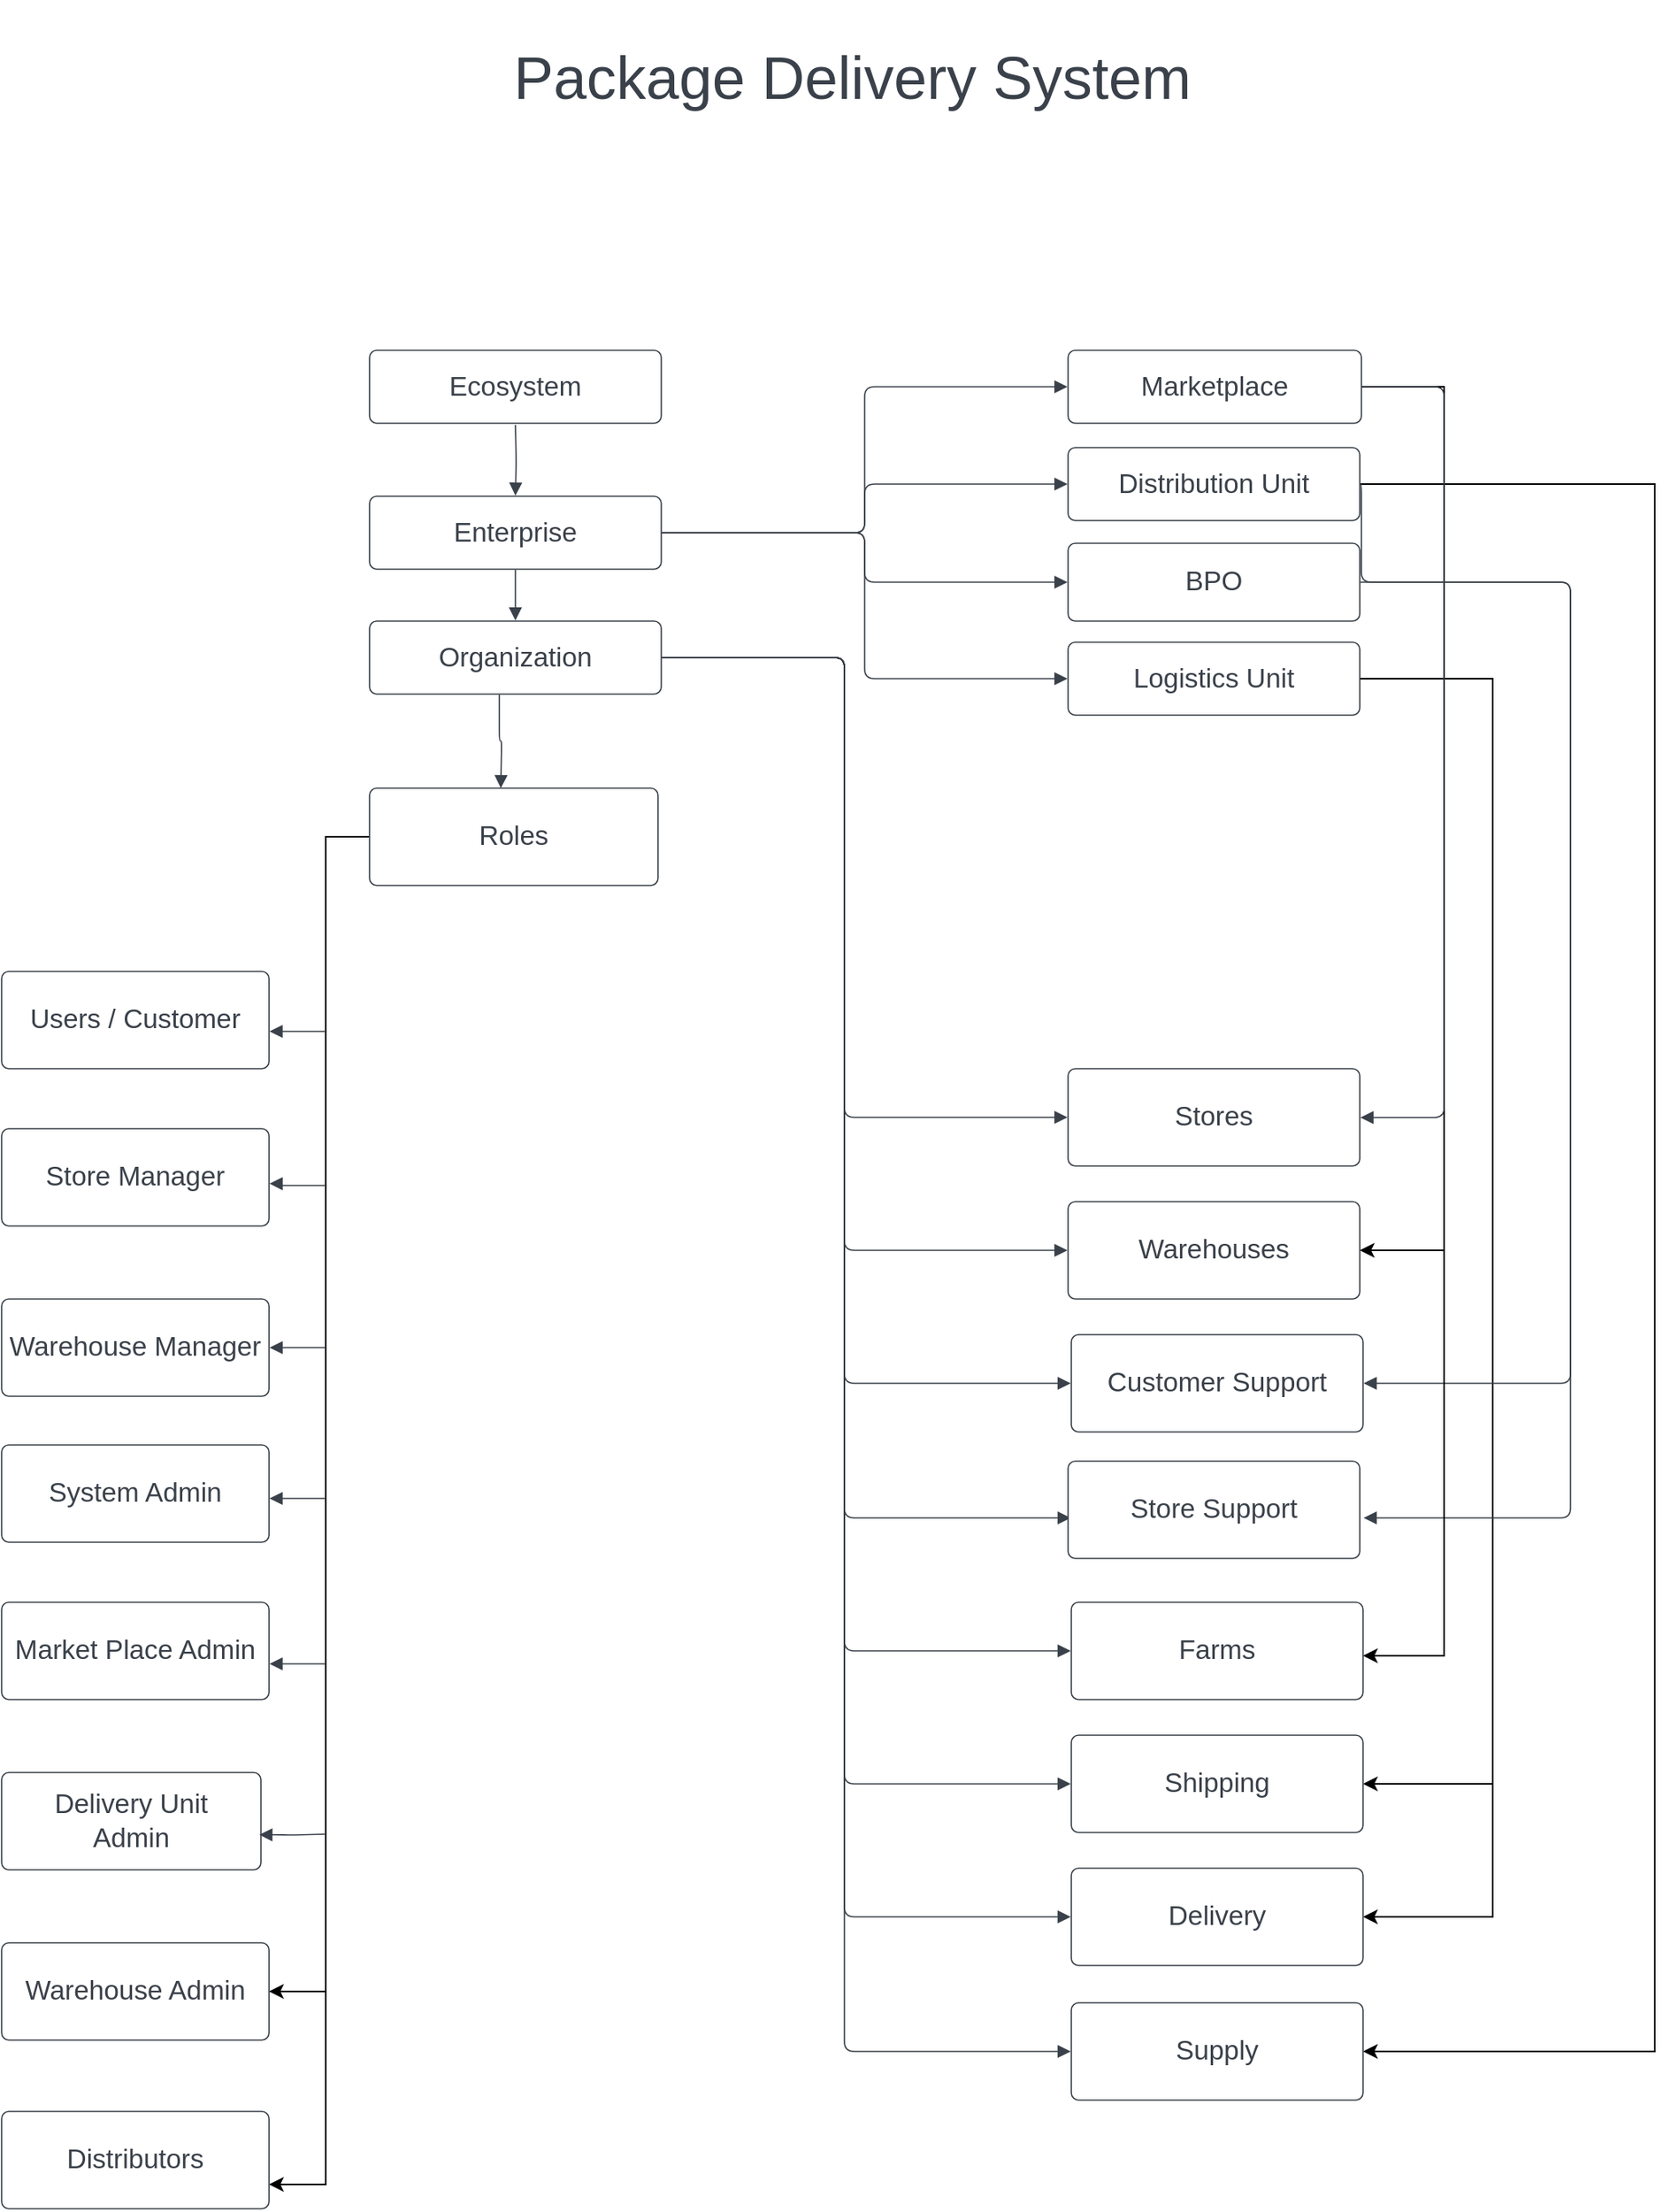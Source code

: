 <mxfile version="20.6.0" type="device"><diagram id="_KM4cDrB0EfIbskarzu1" name="Page-1"><mxGraphModel dx="1454" dy="3036" grid="1" gridSize="10" guides="1" tooltips="1" connect="1" arrows="1" fold="1" page="1" pageScale="1" pageWidth="850" pageHeight="1100" math="0" shadow="0"><root><mxCell id="0"/><mxCell id="1" parent="0"/><mxCell id="VC-1KPR2c57iWx8Tasic-6" style="edgeStyle=orthogonalEdgeStyle;rounded=0;orthogonalLoop=1;jettySize=auto;html=1;exitX=1;exitY=0.5;exitDx=0;exitDy=0;entryX=1;entryY=0.5;entryDx=0;entryDy=0;" parent="1" source="TguIyrNCBY1Vem0He5Pm-1" target="TguIyrNCBY1Vem0He5Pm-6" edge="1"><mxGeometry relative="1" as="geometry"><Array as="points"><mxPoint x="930" y="-1902"/><mxPoint x="930" y="-1370"/></Array></mxGeometry></mxCell><UserObject label="Marketplace" lucidchartObjectId="tSN~vLJCm10G" id="TguIyrNCBY1Vem0He5Pm-1"><mxCell style="html=1;overflow=block;blockSpacing=1;whiteSpace=wrap;fontSize=16.7;fontColor=#3a414a;spacing=3.8;strokeColor=#3a414a;strokeOpacity=100;rounded=1;absoluteArcSize=1;arcSize=9;strokeWidth=0.8;" parent="1" vertex="1"><mxGeometry x="698" y="-1925" width="181" height="45" as="geometry"/></mxCell></UserObject><mxCell id="VC-1KPR2c57iWx8Tasic-7" style="edgeStyle=orthogonalEdgeStyle;rounded=0;orthogonalLoop=1;jettySize=auto;html=1;exitX=1;exitY=0.5;exitDx=0;exitDy=0;entryX=1;entryY=0.5;entryDx=0;entryDy=0;" parent="1" source="TguIyrNCBY1Vem0He5Pm-2" target="TguIyrNCBY1Vem0He5Pm-16" edge="1"><mxGeometry relative="1" as="geometry"><Array as="points"><mxPoint x="1060" y="-1842"/><mxPoint x="1060" y="-876"/></Array></mxGeometry></mxCell><UserObject label="Distribution Unit" lucidchartObjectId="tSN~O~~z7RpN" id="TguIyrNCBY1Vem0He5Pm-2"><mxCell style="html=1;overflow=block;blockSpacing=1;whiteSpace=wrap;fontSize=16.7;fontColor=#3a414a;spacing=3.8;strokeColor=#3a414a;strokeOpacity=100;rounded=1;absoluteArcSize=1;arcSize=9;strokeWidth=0.8;" parent="1" vertex="1"><mxGeometry x="698" y="-1865" width="180" height="45" as="geometry"/></mxCell></UserObject><UserObject label="BPO" lucidchartObjectId="tSN~8DPMY.2r" id="TguIyrNCBY1Vem0He5Pm-3"><mxCell style="html=1;overflow=block;blockSpacing=1;whiteSpace=wrap;fontSize=16.7;fontColor=#3a414a;spacing=3.8;strokeColor=#3a414a;strokeOpacity=100;rounded=1;absoluteArcSize=1;arcSize=9;strokeWidth=0.8;" parent="1" vertex="1"><mxGeometry x="698" y="-1806" width="180" height="48" as="geometry"/></mxCell></UserObject><mxCell id="VC-1KPR2c57iWx8Tasic-8" style="edgeStyle=orthogonalEdgeStyle;rounded=0;orthogonalLoop=1;jettySize=auto;html=1;exitX=1;exitY=0.5;exitDx=0;exitDy=0;entryX=1;entryY=0.5;entryDx=0;entryDy=0;" parent="1" source="TguIyrNCBY1Vem0He5Pm-4" target="TguIyrNCBY1Vem0He5Pm-11" edge="1"><mxGeometry relative="1" as="geometry"><Array as="points"><mxPoint x="960" y="-1722"/><mxPoint x="960" y="-1041"/></Array></mxGeometry></mxCell><mxCell id="VC-1KPR2c57iWx8Tasic-9" style="edgeStyle=orthogonalEdgeStyle;rounded=0;orthogonalLoop=1;jettySize=auto;html=1;exitX=1;exitY=0.5;exitDx=0;exitDy=0;entryX=1;entryY=0.5;entryDx=0;entryDy=0;" parent="1" source="TguIyrNCBY1Vem0He5Pm-4" target="TguIyrNCBY1Vem0He5Pm-12" edge="1"><mxGeometry relative="1" as="geometry"><Array as="points"><mxPoint x="960" y="-1722"/><mxPoint x="960" y="-959"/></Array></mxGeometry></mxCell><UserObject label="Logistics Unit" lucidchartObjectId="tSN~siSAzI_0" id="TguIyrNCBY1Vem0He5Pm-4"><mxCell style="html=1;overflow=block;blockSpacing=1;whiteSpace=wrap;fontSize=16.7;fontColor=#3a414a;spacing=3.8;strokeColor=#3a414a;strokeOpacity=100;rounded=1;absoluteArcSize=1;arcSize=9;strokeWidth=0.8;" parent="1" vertex="1"><mxGeometry x="698" y="-1745" width="180" height="45" as="geometry"/></mxCell></UserObject><UserObject label="Stores" lucidchartObjectId="tSN~NDd2UNOE" id="TguIyrNCBY1Vem0He5Pm-5"><mxCell style="html=1;overflow=block;blockSpacing=1;whiteSpace=wrap;fontSize=16.7;fontColor=#3a414a;spacing=3.8;strokeColor=#3a414a;strokeOpacity=100;rounded=1;absoluteArcSize=1;arcSize=9;strokeWidth=0.8;" parent="1" vertex="1"><mxGeometry x="698" y="-1482" width="180" height="60" as="geometry"/></mxCell></UserObject><UserObject label="Warehouses" lucidchartObjectId="tSN~9L.P8kMw" id="TguIyrNCBY1Vem0He5Pm-6"><mxCell style="html=1;overflow=block;blockSpacing=1;whiteSpace=wrap;fontSize=16.7;fontColor=#3a414a;spacing=3.8;strokeColor=#3a414a;strokeOpacity=100;rounded=1;absoluteArcSize=1;arcSize=9;strokeWidth=0.8;" parent="1" vertex="1"><mxGeometry x="698" y="-1400" width="180" height="60" as="geometry"/></mxCell></UserObject><UserObject label="Customer Support" lucidchartObjectId="tSN~ZNoK3hHA" id="TguIyrNCBY1Vem0He5Pm-7"><mxCell style="html=1;overflow=block;blockSpacing=1;whiteSpace=wrap;fontSize=16.7;fontColor=#3a414a;spacing=3.8;strokeColor=#3a414a;strokeOpacity=100;rounded=1;absoluteArcSize=1;arcSize=9;strokeWidth=0.8;" parent="1" vertex="1"><mxGeometry x="700" y="-1318" width="180" height="60" as="geometry"/></mxCell></UserObject><UserObject label="Farms" lucidchartObjectId="tSN~SnhnJPUl" id="TguIyrNCBY1Vem0He5Pm-9"><mxCell style="html=1;overflow=block;blockSpacing=1;whiteSpace=wrap;fontSize=16.7;fontColor=#3a414a;spacing=3.8;strokeColor=#3a414a;strokeOpacity=100;rounded=1;absoluteArcSize=1;arcSize=9;strokeWidth=0.8;" parent="1" vertex="1"><mxGeometry x="700" y="-1153" width="180" height="60" as="geometry"/></mxCell></UserObject><UserObject label="Package Delivery System" lucidchartObjectId="tSN~s5eZ_TBE" id="TguIyrNCBY1Vem0He5Pm-10"><mxCell style="html=1;overflow=block;blockSpacing=1;whiteSpace=wrap;fontSize=36.7;fontColor=#3a414a;spacing=3.8;strokeOpacity=0;fillOpacity=0;rounded=1;absoluteArcSize=1;arcSize=9;fillColor=#ffffff;strokeWidth=0.8;" parent="1" vertex="1"><mxGeometry x="310" y="-2140" width="510" height="95" as="geometry"/></mxCell></UserObject><UserObject label="Shipping" lucidchartObjectId="tSN~DkGbWTEy" id="TguIyrNCBY1Vem0He5Pm-11"><mxCell style="html=1;overflow=block;blockSpacing=1;whiteSpace=wrap;fontSize=16.7;fontColor=#3a414a;spacing=3.8;strokeColor=#3a414a;strokeOpacity=100;rounded=1;absoluteArcSize=1;arcSize=9;strokeWidth=0.8;" parent="1" vertex="1"><mxGeometry x="700" y="-1071" width="180" height="60" as="geometry"/></mxCell></UserObject><UserObject label="Delivery" lucidchartObjectId="tSN~CgnWLvPT" id="TguIyrNCBY1Vem0He5Pm-12"><mxCell style="html=1;overflow=block;blockSpacing=1;whiteSpace=wrap;fontSize=16.7;fontColor=#3a414a;spacing=3.8;strokeColor=#3a414a;strokeOpacity=100;rounded=1;absoluteArcSize=1;arcSize=9;strokeWidth=0.8;" parent="1" vertex="1"><mxGeometry x="700" y="-989" width="180" height="60" as="geometry"/></mxCell></UserObject><mxCell id="VC-1KPR2c57iWx8Tasic-10" style="edgeStyle=orthogonalEdgeStyle;rounded=0;orthogonalLoop=1;jettySize=auto;html=1;exitX=0;exitY=0.5;exitDx=0;exitDy=0;entryX=1;entryY=0.75;entryDx=0;entryDy=0;" parent="1" source="TguIyrNCBY1Vem0He5Pm-13" target="TguIyrNCBY1Vem0He5Pm-46" edge="1"><mxGeometry relative="1" as="geometry"><Array as="points"><mxPoint x="240" y="-1625"/><mxPoint x="240" y="-794"/></Array></mxGeometry></mxCell><UserObject label="Roles" lucidchartObjectId="tSN~dhndBhGU" id="TguIyrNCBY1Vem0He5Pm-13"><mxCell style="html=1;overflow=block;blockSpacing=1;whiteSpace=wrap;fontSize=16.7;fontColor=#3a414a;spacing=3.8;strokeColor=#3a414a;strokeOpacity=100;rounded=1;absoluteArcSize=1;arcSize=9;strokeWidth=0.8;" parent="1" vertex="1"><mxGeometry x="267" y="-1655" width="178" height="60" as="geometry"/></mxCell></UserObject><UserObject label="Users / Customer" lucidchartObjectId="tSN~Y90aUjg5" id="TguIyrNCBY1Vem0He5Pm-14"><mxCell style="html=1;overflow=block;blockSpacing=1;whiteSpace=wrap;fontSize=16.7;fontColor=#3a414a;spacing=3.8;strokeColor=#3a414a;strokeOpacity=100;rounded=1;absoluteArcSize=1;arcSize=9;strokeWidth=0.8;" parent="1" vertex="1"><mxGeometry x="40" y="-1542" width="165" height="60" as="geometry"/></mxCell></UserObject><UserObject label="Market Place Admin" lucidchartObjectId="tSN~5wTDY0Ns" id="TguIyrNCBY1Vem0He5Pm-15"><mxCell style="html=1;overflow=block;blockSpacing=1;whiteSpace=wrap;fontSize=16.7;fontColor=#3a414a;spacing=3.8;strokeColor=#3a414a;strokeOpacity=100;rounded=1;absoluteArcSize=1;arcSize=9;strokeWidth=0.8;" parent="1" vertex="1"><mxGeometry x="40" y="-1153" width="165" height="60" as="geometry"/></mxCell></UserObject><UserObject label="Supply" lucidchartObjectId="tSN~a6cy~Z0o" id="TguIyrNCBY1Vem0He5Pm-16"><mxCell style="html=1;overflow=block;blockSpacing=1;whiteSpace=wrap;fontSize=16.7;fontColor=#3a414a;spacing=3.8;strokeColor=#3a414a;strokeOpacity=100;rounded=1;absoluteArcSize=1;arcSize=9;strokeWidth=0.8;" parent="1" vertex="1"><mxGeometry x="700" y="-906" width="180" height="60" as="geometry"/></mxCell></UserObject><UserObject label="" lucidchartObjectId="bUN~YEkb4Kt9" id="TguIyrNCBY1Vem0He5Pm-17"><mxCell style="html=1;jettySize=18;whiteSpace=wrap;fontSize=13;strokeColor=#3a414a;strokeOpacity=100;strokeWidth=0.8;rounded=1;arcSize=12;edgeStyle=orthogonalEdgeStyle;startArrow=none;endArrow=block;endFill=1;exitX=1.002;exitY=0.5;exitPerimeter=0;entryX=1.002;entryY=0.502;entryPerimeter=0;" parent="1" source="TguIyrNCBY1Vem0He5Pm-1" target="TguIyrNCBY1Vem0He5Pm-5" edge="1"><mxGeometry width="100" height="100" relative="1" as="geometry"><Array as="points"><mxPoint x="930" y="-1902"/><mxPoint x="930" y="-1452"/></Array></mxGeometry></mxCell></UserObject><UserObject label="" lucidchartObjectId="zVN~wTkjV6k9" id="TguIyrNCBY1Vem0He5Pm-23"><mxCell style="html=1;jettySize=18;whiteSpace=wrap;fontSize=13;strokeColor=#3a414a;strokeOpacity=100;strokeWidth=0.8;rounded=1;arcSize=12;edgeStyle=orthogonalEdgeStyle;startArrow=none;endArrow=block;endFill=1;exitX=1.002;exitY=0.5;exitPerimeter=0;entryX=1.002;entryY=0.5;entryPerimeter=0;" parent="1" source="TguIyrNCBY1Vem0He5Pm-3" target="TguIyrNCBY1Vem0He5Pm-7" edge="1"><mxGeometry width="100" height="100" relative="1" as="geometry"><Array as="points"><mxPoint x="1008" y="-1782"/><mxPoint x="1008" y="-1288"/></Array></mxGeometry></mxCell></UserObject><UserObject label="" lucidchartObjectId="LVN~q8MSu2B1" id="TguIyrNCBY1Vem0He5Pm-24"><mxCell style="html=1;jettySize=18;whiteSpace=wrap;fontSize=13;strokeColor=#3a414a;strokeOpacity=100;strokeWidth=0.8;rounded=1;arcSize=12;edgeStyle=orthogonalEdgeStyle;startArrow=none;endArrow=block;endFill=1;exitX=1;exitY=0.5;entryX=1.002;entryY=0.5;entryPerimeter=0;exitDx=0;exitDy=0;" parent="1" source="TguIyrNCBY1Vem0He5Pm-2" edge="1"><mxGeometry width="100" height="100" relative="1" as="geometry"><Array as="points"><mxPoint x="879" y="-1782"/><mxPoint x="1008" y="-1782"/><mxPoint x="1008" y="-1205"/></Array><mxPoint x="880.36" y="-1205" as="targetPoint"/></mxGeometry></mxCell></UserObject><UserObject label="Warehouse Manager" lucidchartObjectId="jXN~RTO-Z6fX" id="TguIyrNCBY1Vem0He5Pm-25"><mxCell style="html=1;overflow=block;blockSpacing=1;whiteSpace=wrap;fontSize=16.7;fontColor=#3a414a;spacing=3.8;strokeColor=#3a414a;strokeOpacity=100;rounded=1;absoluteArcSize=1;arcSize=9;strokeWidth=0.8;" parent="1" vertex="1"><mxGeometry x="40" y="-1340" width="165" height="60" as="geometry"/></mxCell></UserObject><UserObject label="Ecosystem" lucidchartObjectId="SYN~JrMBCRuX" id="TguIyrNCBY1Vem0He5Pm-26"><mxCell style="html=1;overflow=block;blockSpacing=1;whiteSpace=wrap;fontSize=16.7;fontColor=#3a414a;spacing=3.8;strokeColor=#3a414a;strokeOpacity=100;rounded=1;absoluteArcSize=1;arcSize=9;strokeWidth=0.8;" parent="1" vertex="1"><mxGeometry x="267" y="-1925" width="180" height="45" as="geometry"/></mxCell></UserObject><UserObject label="Enterprise" lucidchartObjectId="SYN~NvYu~0KY" id="TguIyrNCBY1Vem0He5Pm-27"><mxCell style="html=1;overflow=block;blockSpacing=1;whiteSpace=wrap;fontSize=16.7;fontColor=#3a414a;spacing=3.8;strokeColor=#3a414a;strokeOpacity=100;rounded=1;absoluteArcSize=1;arcSize=9;strokeWidth=0.8;" parent="1" vertex="1"><mxGeometry x="267" y="-1835" width="180" height="45" as="geometry"/></mxCell></UserObject><UserObject label="" lucidchartObjectId="SYN~x406wvF~" id="TguIyrNCBY1Vem0He5Pm-28"><mxCell style="html=1;jettySize=18;whiteSpace=wrap;fontSize=13;strokeColor=#3a414a;strokeOpacity=100;strokeWidth=0.8;rounded=1;arcSize=12;edgeStyle=orthogonalEdgeStyle;startArrow=none;endArrow=block;endFill=1;exitX=1.002;exitY=0.5;exitPerimeter=0;entryX=-0.002;entryY=0.5;entryPerimeter=0;" parent="1" source="TguIyrNCBY1Vem0He5Pm-27" target="TguIyrNCBY1Vem0He5Pm-1" edge="1"><mxGeometry width="100" height="100" relative="1" as="geometry"><Array as="points"/></mxGeometry></mxCell></UserObject><UserObject label="" lucidchartObjectId="SYN~-cWfpF0e" id="TguIyrNCBY1Vem0He5Pm-29"><mxCell style="html=1;jettySize=18;whiteSpace=wrap;fontSize=13;strokeColor=#3a414a;strokeOpacity=100;strokeWidth=0.8;rounded=1;arcSize=12;edgeStyle=orthogonalEdgeStyle;startArrow=none;endArrow=block;endFill=1;exitX=1.002;exitY=0.5;exitPerimeter=0;entryX=-0.002;entryY=0.5;entryPerimeter=0;" parent="1" source="TguIyrNCBY1Vem0He5Pm-27" target="TguIyrNCBY1Vem0He5Pm-2" edge="1"><mxGeometry width="100" height="100" relative="1" as="geometry"><Array as="points"/></mxGeometry></mxCell></UserObject><UserObject label="" lucidchartObjectId="SYN~~saYY6I4" id="TguIyrNCBY1Vem0He5Pm-30"><mxCell style="html=1;jettySize=18;whiteSpace=wrap;fontSize=13;strokeColor=#3a414a;strokeOpacity=100;strokeWidth=0.8;rounded=1;arcSize=12;edgeStyle=orthogonalEdgeStyle;startArrow=none;endArrow=block;endFill=1;exitX=1.002;exitY=0.5;exitPerimeter=0;entryX=-0.002;entryY=0.5;entryPerimeter=0;" parent="1" source="TguIyrNCBY1Vem0He5Pm-27" target="TguIyrNCBY1Vem0He5Pm-3" edge="1"><mxGeometry width="100" height="100" relative="1" as="geometry"><Array as="points"/></mxGeometry></mxCell></UserObject><UserObject label="" lucidchartObjectId="SYN~utiJjojd" id="TguIyrNCBY1Vem0He5Pm-31"><mxCell style="html=1;jettySize=18;whiteSpace=wrap;fontSize=13;strokeColor=#3a414a;strokeOpacity=100;strokeWidth=0.8;rounded=1;arcSize=12;edgeStyle=orthogonalEdgeStyle;startArrow=none;endArrow=block;endFill=1;entryX=0.5;entryY=-0.008;entryPerimeter=0;" parent="1" target="TguIyrNCBY1Vem0He5Pm-27" edge="1"><mxGeometry width="100" height="100" relative="1" as="geometry"><Array as="points"/><mxPoint x="357" y="-1879" as="sourcePoint"/></mxGeometry></mxCell></UserObject><UserObject label="" lucidchartObjectId="SYN~1u2w6J3N" id="TguIyrNCBY1Vem0He5Pm-32"><mxCell style="html=1;jettySize=18;whiteSpace=wrap;fontSize=13;strokeColor=#3a414a;strokeOpacity=100;strokeWidth=0.8;rounded=1;arcSize=12;edgeStyle=orthogonalEdgeStyle;startArrow=none;endArrow=block;endFill=1;exitX=0.445;exitY=1.008;exitPerimeter=0;" parent="1" source="TguIyrNCBY1Vem0He5Pm-34" edge="1"><mxGeometry width="100" height="100" relative="1" as="geometry"><Array as="points"/><mxPoint x="348" y="-1655" as="targetPoint"/></mxGeometry></mxCell></UserObject><UserObject label="" lucidchartObjectId="SYN~ySkYTe_g" id="TguIyrNCBY1Vem0He5Pm-33"><mxCell style="html=1;jettySize=18;whiteSpace=wrap;fontSize=13;strokeColor=#3a414a;strokeOpacity=100;strokeWidth=0.8;rounded=1;arcSize=12;edgeStyle=orthogonalEdgeStyle;startArrow=none;endArrow=block;endFill=1;exitX=1.002;exitY=0.5;exitPerimeter=0;entryX=-0.002;entryY=0.5;entryPerimeter=0;" parent="1" source="TguIyrNCBY1Vem0He5Pm-27" target="TguIyrNCBY1Vem0He5Pm-4" edge="1"><mxGeometry width="100" height="100" relative="1" as="geometry"><Array as="points"/></mxGeometry></mxCell></UserObject><UserObject label="Organization" lucidchartObjectId="x2N~.MVEPT6." id="TguIyrNCBY1Vem0He5Pm-34"><mxCell style="html=1;overflow=block;blockSpacing=1;whiteSpace=wrap;fontSize=16.7;fontColor=#3a414a;spacing=3.8;strokeColor=#3a414a;strokeOpacity=100;rounded=1;absoluteArcSize=1;arcSize=9;strokeWidth=0.8;" parent="1" vertex="1"><mxGeometry x="267" y="-1758" width="180" height="45" as="geometry"/></mxCell></UserObject><UserObject label="" lucidchartObjectId="p3N~YNfLUSI4" id="TguIyrNCBY1Vem0He5Pm-35"><mxCell style="html=1;jettySize=18;whiteSpace=wrap;fontSize=13;strokeColor=#3a414a;strokeOpacity=100;strokeWidth=0.8;rounded=1;arcSize=12;edgeStyle=orthogonalEdgeStyle;startArrow=none;endArrow=block;endFill=1;exitX=0.5;exitY=1.008;exitPerimeter=0;entryX=0.5;entryY=-0.008;entryPerimeter=0;" parent="1" source="TguIyrNCBY1Vem0He5Pm-27" target="TguIyrNCBY1Vem0He5Pm-34" edge="1"><mxGeometry width="100" height="100" relative="1" as="geometry"><Array as="points"/></mxGeometry></mxCell></UserObject><UserObject label="" lucidchartObjectId="V3N~2B8aoF8s" id="TguIyrNCBY1Vem0He5Pm-36"><mxCell style="html=1;jettySize=18;whiteSpace=wrap;fontSize=13;strokeColor=#3a414a;strokeOpacity=100;strokeWidth=0.8;rounded=1;arcSize=12;edgeStyle=orthogonalEdgeStyle;startArrow=none;endArrow=block;endFill=1;exitX=1.002;exitY=0.5;exitPerimeter=0;entryX=-0.002;entryY=0.5;entryPerimeter=0;" parent="1" source="TguIyrNCBY1Vem0He5Pm-34" target="TguIyrNCBY1Vem0He5Pm-5" edge="1"><mxGeometry width="100" height="100" relative="1" as="geometry"><Array as="points"><mxPoint x="560" y="-1735"/><mxPoint x="560" y="-1452"/></Array></mxGeometry></mxCell></UserObject><UserObject label="" lucidchartObjectId="73N~XwETkp4V" id="TguIyrNCBY1Vem0He5Pm-37"><mxCell style="html=1;jettySize=18;whiteSpace=wrap;fontSize=13;strokeColor=#3a414a;strokeOpacity=100;strokeWidth=0.8;rounded=1;arcSize=12;edgeStyle=orthogonalEdgeStyle;startArrow=none;endArrow=block;endFill=1;exitX=1.002;exitY=0.5;exitPerimeter=0;entryX=-0.002;entryY=0.5;entryPerimeter=0;" parent="1" source="TguIyrNCBY1Vem0He5Pm-34" target="TguIyrNCBY1Vem0He5Pm-6" edge="1"><mxGeometry width="100" height="100" relative="1" as="geometry"><Array as="points"><mxPoint x="560" y="-1735"/><mxPoint x="560" y="-1370"/></Array></mxGeometry></mxCell></UserObject><UserObject label="" lucidchartObjectId="m4N~-xgMmplm" id="TguIyrNCBY1Vem0He5Pm-38"><mxCell style="html=1;jettySize=18;whiteSpace=wrap;fontSize=13;strokeColor=#3a414a;strokeOpacity=100;strokeWidth=0.8;rounded=1;arcSize=12;edgeStyle=orthogonalEdgeStyle;startArrow=none;endArrow=block;endFill=1;exitX=1.002;exitY=0.5;exitPerimeter=0;entryX=-0.002;entryY=0.5;entryPerimeter=0;" parent="1" source="TguIyrNCBY1Vem0He5Pm-34" target="TguIyrNCBY1Vem0He5Pm-7" edge="1"><mxGeometry width="100" height="100" relative="1" as="geometry"><Array as="points"><mxPoint x="560" y="-1735"/><mxPoint x="560" y="-1288"/></Array></mxGeometry></mxCell></UserObject><UserObject label="" lucidchartObjectId="J4N~wBIKY.2Q" id="TguIyrNCBY1Vem0He5Pm-39"><mxCell style="html=1;jettySize=18;whiteSpace=wrap;fontSize=13;strokeColor=#3a414a;strokeOpacity=100;strokeWidth=0.8;rounded=1;arcSize=12;edgeStyle=orthogonalEdgeStyle;startArrow=none;endArrow=block;endFill=1;exitX=1.002;exitY=0.5;exitPerimeter=0;entryX=-0.002;entryY=0.5;entryPerimeter=0;" parent="1" source="TguIyrNCBY1Vem0He5Pm-34" edge="1"><mxGeometry width="100" height="100" relative="1" as="geometry"><Array as="points"><mxPoint x="560" y="-1735"/><mxPoint x="560" y="-1205"/></Array><mxPoint x="699.64" y="-1205" as="targetPoint"/></mxGeometry></mxCell></UserObject><UserObject label="" lucidchartObjectId="T4N~bqn62h0x" id="TguIyrNCBY1Vem0He5Pm-40"><mxCell style="html=1;jettySize=18;whiteSpace=wrap;fontSize=13;strokeColor=#3a414a;strokeOpacity=100;strokeWidth=0.8;rounded=1;arcSize=12;edgeStyle=orthogonalEdgeStyle;startArrow=none;endArrow=block;endFill=1;exitX=1.002;exitY=0.5;exitPerimeter=0;entryX=-0.002;entryY=0.5;entryPerimeter=0;" parent="1" source="TguIyrNCBY1Vem0He5Pm-34" target="TguIyrNCBY1Vem0He5Pm-9" edge="1"><mxGeometry width="100" height="100" relative="1" as="geometry"><Array as="points"><mxPoint x="560" y="-1735"/><mxPoint x="560" y="-1123"/></Array></mxGeometry></mxCell></UserObject><UserObject label="" lucidchartObjectId="64N~zER9DNFB" id="TguIyrNCBY1Vem0He5Pm-41"><mxCell style="html=1;jettySize=18;whiteSpace=wrap;fontSize=13;strokeColor=#3a414a;strokeOpacity=100;strokeWidth=0.8;rounded=1;arcSize=12;edgeStyle=orthogonalEdgeStyle;startArrow=none;endArrow=block;endFill=1;exitX=1.002;exitY=0.5;exitPerimeter=0;entryX=-0.002;entryY=0.5;entryPerimeter=0;" parent="1" source="TguIyrNCBY1Vem0He5Pm-34" target="TguIyrNCBY1Vem0He5Pm-11" edge="1"><mxGeometry width="100" height="100" relative="1" as="geometry"><Array as="points"><mxPoint x="560" y="-1735"/><mxPoint x="560" y="-1041"/></Array></mxGeometry></mxCell></UserObject><UserObject label="" lucidchartObjectId="g5N~yy9yt6.4" id="TguIyrNCBY1Vem0He5Pm-42"><mxCell style="html=1;jettySize=18;whiteSpace=wrap;fontSize=13;strokeColor=#3a414a;strokeOpacity=100;strokeWidth=0.8;rounded=1;arcSize=12;edgeStyle=orthogonalEdgeStyle;startArrow=none;endArrow=block;endFill=1;exitX=1.002;exitY=0.5;exitPerimeter=0;entryX=-0.002;entryY=0.5;entryPerimeter=0;" parent="1" source="TguIyrNCBY1Vem0He5Pm-34" target="TguIyrNCBY1Vem0He5Pm-12" edge="1"><mxGeometry width="100" height="100" relative="1" as="geometry"><Array as="points"><mxPoint x="560" y="-1735"/><mxPoint x="560" y="-959"/></Array></mxGeometry></mxCell></UserObject><UserObject label="" lucidchartObjectId="t5N~luWsD86X" id="TguIyrNCBY1Vem0He5Pm-43"><mxCell style="html=1;jettySize=18;whiteSpace=wrap;fontSize=13;strokeColor=#3a414a;strokeOpacity=100;strokeWidth=0.8;rounded=1;arcSize=12;edgeStyle=orthogonalEdgeStyle;startArrow=none;endArrow=block;endFill=1;exitX=1.002;exitY=0.5;exitPerimeter=0;entryX=-0.002;entryY=0.5;entryPerimeter=0;" parent="1" source="TguIyrNCBY1Vem0He5Pm-34" target="TguIyrNCBY1Vem0He5Pm-16" edge="1"><mxGeometry width="100" height="100" relative="1" as="geometry"><Array as="points"><mxPoint x="560" y="-1735"/><mxPoint x="560" y="-876"/></Array></mxGeometry></mxCell></UserObject><UserObject label="Delivery Unit &lt;br&gt;Admin" lucidchartObjectId="aDP~PGPCfzHP" id="TguIyrNCBY1Vem0He5Pm-44"><mxCell style="points=[[0.804,0.323,0]];html=1;overflow=block;blockSpacing=1;whiteSpace=wrap;fontSize=16.7;fontColor=#3a414a;spacing=3.8;strokeColor=#3a414a;strokeOpacity=100;rounded=1;absoluteArcSize=1;arcSize=9;strokeWidth=0.8;" parent="1" vertex="1"><mxGeometry x="40" y="-1048" width="160" height="60" as="geometry"/></mxCell></UserObject><UserObject label="Warehouse Admin" lucidchartObjectId="RDP~3jLowXlu" id="TguIyrNCBY1Vem0He5Pm-45"><mxCell style="html=1;overflow=block;blockSpacing=1;whiteSpace=wrap;fontSize=16.7;fontColor=#3a414a;spacing=3.8;strokeColor=#3a414a;strokeOpacity=100;rounded=1;absoluteArcSize=1;arcSize=9;strokeWidth=0.8;" parent="1" vertex="1"><mxGeometry x="40" y="-943" width="165" height="60" as="geometry"/></mxCell></UserObject><UserObject label="Distributors" lucidchartObjectId="pGP~9AlvLMV0" id="TguIyrNCBY1Vem0He5Pm-46"><mxCell style="html=1;overflow=block;blockSpacing=1;whiteSpace=wrap;fontSize=16.7;fontColor=#3a414a;spacing=3.8;strokeColor=#3a414a;strokeOpacity=100;rounded=1;absoluteArcSize=1;arcSize=9;strokeWidth=0.8;" parent="1" vertex="1"><mxGeometry x="40" y="-839" width="165" height="60" as="geometry"/></mxCell></UserObject><UserObject label="Store Manager" lucidchartObjectId="3OP~mNyQ_7F~" id="TguIyrNCBY1Vem0He5Pm-52"><mxCell style="html=1;overflow=block;blockSpacing=1;whiteSpace=wrap;fontSize=16.7;fontColor=#3a414a;spacing=3.8;strokeColor=#3a414a;strokeOpacity=100;rounded=1;absoluteArcSize=1;arcSize=9;strokeWidth=0.8;" parent="1" vertex="1"><mxGeometry x="40" y="-1445" width="165" height="60" as="geometry"/></mxCell></UserObject><UserObject label="System Admin" lucidchartObjectId="4QP~~hcnSGV8" id="TguIyrNCBY1Vem0He5Pm-53"><mxCell style="html=1;overflow=block;blockSpacing=1;whiteSpace=wrap;fontSize=16.7;fontColor=#3a414a;spacing=3.8;strokeColor=#3a414a;strokeOpacity=100;rounded=1;absoluteArcSize=1;arcSize=9;strokeWidth=0.8;" parent="1" vertex="1"><mxGeometry x="40" y="-1250" width="165" height="60" as="geometry"/></mxCell></UserObject><UserObject label="" lucidchartObjectId="4SP~632ZNc7s" id="TguIyrNCBY1Vem0He5Pm-55"><mxCell style="html=1;jettySize=18;whiteSpace=wrap;fontSize=13;strokeColor=#3a414a;strokeOpacity=100;strokeWidth=0.8;rounded=1;arcSize=12;edgeStyle=orthogonalEdgeStyle;startArrow=none;endArrow=block;endFill=1;entryX=1.002;entryY=0.621;entryDx=0;entryDy=0;entryPerimeter=0;" parent="1" target="TguIyrNCBY1Vem0He5Pm-14" edge="1"><mxGeometry width="100" height="100" relative="1" as="geometry"><Array as="points"/><mxPoint x="240" y="-1505" as="sourcePoint"/></mxGeometry></mxCell></UserObject><UserObject label="" lucidchartObjectId="7SP~dFiJFd2G" id="TguIyrNCBY1Vem0He5Pm-56"><mxCell style="html=1;jettySize=18;whiteSpace=wrap;fontSize=13;strokeColor=#3a414a;strokeOpacity=100;strokeWidth=0.8;rounded=1;arcSize=12;edgeStyle=orthogonalEdgeStyle;startArrow=none;endArrow=block;endFill=1;entryX=1.002;entryY=0.565;entryDx=0;entryDy=0;entryPerimeter=0;" parent="1" target="TguIyrNCBY1Vem0He5Pm-52" edge="1"><mxGeometry width="100" height="100" relative="1" as="geometry"><Array as="points"><mxPoint x="210" y="-1410"/><mxPoint x="210" y="-1411"/></Array><mxPoint x="240" y="-1410" as="sourcePoint"/></mxGeometry></mxCell></UserObject><UserObject label="" lucidchartObjectId="-SP~p.d9FWvA" id="TguIyrNCBY1Vem0He5Pm-57"><mxCell style="html=1;jettySize=18;whiteSpace=wrap;fontSize=13;strokeColor=#3a414a;strokeOpacity=100;strokeWidth=0.8;rounded=1;arcSize=12;edgeStyle=orthogonalEdgeStyle;startArrow=none;endArrow=block;endFill=1;entryX=1.002;entryY=0.5;entryDx=0;entryDy=0;entryPerimeter=0;" parent="1" target="TguIyrNCBY1Vem0He5Pm-25" edge="1"><mxGeometry width="100" height="100" relative="1" as="geometry"><Array as="points"/><mxPoint x="240" y="-1310" as="sourcePoint"/></mxGeometry></mxCell></UserObject><UserObject label="" lucidchartObjectId="~SP~ry.DBDdL" id="TguIyrNCBY1Vem0He5Pm-58"><mxCell style="html=1;jettySize=18;whiteSpace=wrap;fontSize=13;strokeColor=#3a414a;strokeOpacity=100;strokeWidth=0.8;rounded=1;arcSize=12;edgeStyle=orthogonalEdgeStyle;startArrow=none;endArrow=block;endFill=1;entryX=1.002;entryY=0.556;entryDx=0;entryDy=0;entryPerimeter=0;" parent="1" target="TguIyrNCBY1Vem0He5Pm-53" edge="1"><mxGeometry width="100" height="100" relative="1" as="geometry"><Array as="points"/><mxPoint x="240" y="-1217" as="sourcePoint"/></mxGeometry></mxCell></UserObject><UserObject label="" lucidchartObjectId="eTP~D3EKcLoh" id="TguIyrNCBY1Vem0He5Pm-59"><mxCell style="html=1;jettySize=18;whiteSpace=wrap;fontSize=13;strokeColor=#3a414a;strokeOpacity=100;strokeWidth=0.8;rounded=1;arcSize=12;edgeStyle=orthogonalEdgeStyle;startArrow=none;endArrow=block;endFill=1;entryX=1.002;entryY=0.637;entryDx=0;entryDy=0;entryPerimeter=0;" parent="1" target="TguIyrNCBY1Vem0He5Pm-15" edge="1"><mxGeometry width="100" height="100" relative="1" as="geometry"><Array as="points"/><mxPoint x="240" y="-1115" as="sourcePoint"/></mxGeometry></mxCell></UserObject><UserObject label="" lucidchartObjectId="iTP~fqRbl6ln" id="TguIyrNCBY1Vem0He5Pm-60"><mxCell style="html=1;jettySize=18;whiteSpace=wrap;fontSize=13;strokeColor=#3a414a;strokeOpacity=100;strokeWidth=0.8;rounded=1;arcSize=12;edgeStyle=orthogonalEdgeStyle;startArrow=none;endArrow=block;endFill=1;entryX=0.994;entryY=0.639;entryDx=0;entryDy=0;entryPerimeter=0;" parent="1" target="TguIyrNCBY1Vem0He5Pm-44" edge="1"><mxGeometry width="100" height="100" relative="1" as="geometry"><Array as="points"/><mxPoint x="230" y="-1020" as="targetPoint"/><mxPoint x="240" y="-1010" as="sourcePoint"/></mxGeometry></mxCell></UserObject><mxCell id="TguIyrNCBY1Vem0He5Pm-62" value="" style="endArrow=classic;html=1;rounded=0;entryX=1;entryY=0.5;entryDx=0;entryDy=0;" parent="1" target="TguIyrNCBY1Vem0He5Pm-45" edge="1"><mxGeometry width="50" height="50" relative="1" as="geometry"><mxPoint x="240" y="-913" as="sourcePoint"/><mxPoint x="262" y="-943" as="targetPoint"/></mxGeometry></mxCell><UserObject label="Store Support" lucidchartObjectId="tSN~ZNoK3hHA" id="VC-1KPR2c57iWx8Tasic-5"><mxCell style="html=1;overflow=block;blockSpacing=1;whiteSpace=wrap;fontSize=16.7;fontColor=#3a414a;spacing=3.8;strokeColor=#3a414a;strokeOpacity=100;rounded=1;absoluteArcSize=1;arcSize=9;strokeWidth=0.8;" parent="1" vertex="1"><mxGeometry x="698" y="-1240" width="180" height="60" as="geometry"/></mxCell></UserObject><mxCell id="vXlWKRmTIEsv7G_E2Qdj-1" value="" style="endArrow=classic;html=1;rounded=0;" parent="1" edge="1"><mxGeometry width="50" height="50" relative="1" as="geometry"><mxPoint x="930" y="-1370" as="sourcePoint"/><mxPoint x="880" y="-1120" as="targetPoint"/><Array as="points"><mxPoint x="930" y="-1120"/></Array></mxGeometry></mxCell></root></mxGraphModel></diagram></mxfile>